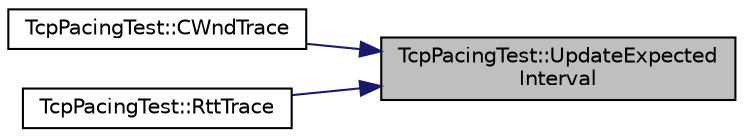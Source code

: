 digraph "TcpPacingTest::UpdateExpectedInterval"
{
 // LATEX_PDF_SIZE
  edge [fontname="Helvetica",fontsize="10",labelfontname="Helvetica",labelfontsize="10"];
  node [fontname="Helvetica",fontsize="10",shape=record];
  rankdir="RL";
  Node1 [label="TcpPacingTest::UpdateExpected\lInterval",height=0.2,width=0.4,color="black", fillcolor="grey75", style="filled", fontcolor="black",tooltip="Update the expected interval at which next packet will be sent."];
  Node1 -> Node2 [dir="back",color="midnightblue",fontsize="10",style="solid",fontname="Helvetica"];
  Node2 [label="TcpPacingTest::CWndTrace",height=0.2,width=0.4,color="black", fillcolor="white", style="filled",URL="$class_tcp_pacing_test.html#a0ffdf26becb1a21f3bd61830871bff07",tooltip="Tracks the congestion window changes."];
  Node1 -> Node3 [dir="back",color="midnightblue",fontsize="10",style="solid",fontname="Helvetica"];
  Node3 [label="TcpPacingTest::RttTrace",height=0.2,width=0.4,color="black", fillcolor="white", style="filled",URL="$class_tcp_pacing_test.html#a1db4570c171fd5dc0346523557e3bd47",tooltip="Rtt changes."];
}
